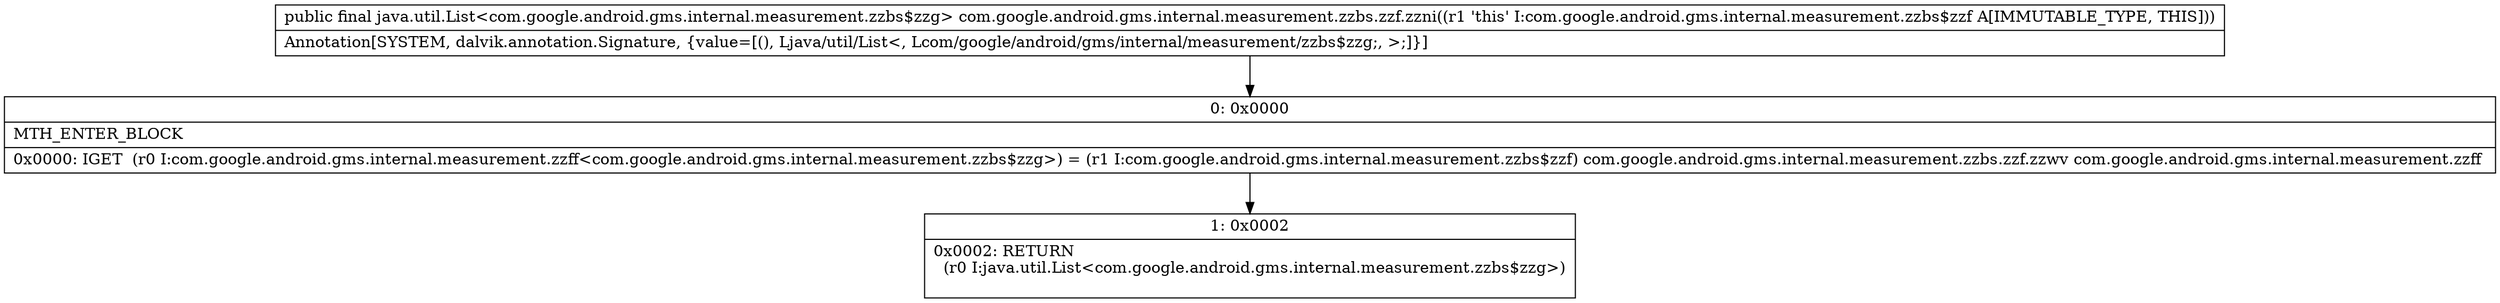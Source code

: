 digraph "CFG forcom.google.android.gms.internal.measurement.zzbs.zzf.zzni()Ljava\/util\/List;" {
Node_0 [shape=record,label="{0\:\ 0x0000|MTH_ENTER_BLOCK\l|0x0000: IGET  (r0 I:com.google.android.gms.internal.measurement.zzff\<com.google.android.gms.internal.measurement.zzbs$zzg\>) = (r1 I:com.google.android.gms.internal.measurement.zzbs$zzf) com.google.android.gms.internal.measurement.zzbs.zzf.zzwv com.google.android.gms.internal.measurement.zzff \l}"];
Node_1 [shape=record,label="{1\:\ 0x0002|0x0002: RETURN  \l  (r0 I:java.util.List\<com.google.android.gms.internal.measurement.zzbs$zzg\>)\l \l}"];
MethodNode[shape=record,label="{public final java.util.List\<com.google.android.gms.internal.measurement.zzbs$zzg\> com.google.android.gms.internal.measurement.zzbs.zzf.zzni((r1 'this' I:com.google.android.gms.internal.measurement.zzbs$zzf A[IMMUTABLE_TYPE, THIS]))  | Annotation[SYSTEM, dalvik.annotation.Signature, \{value=[(), Ljava\/util\/List\<, Lcom\/google\/android\/gms\/internal\/measurement\/zzbs$zzg;, \>;]\}]\l}"];
MethodNode -> Node_0;
Node_0 -> Node_1;
}

